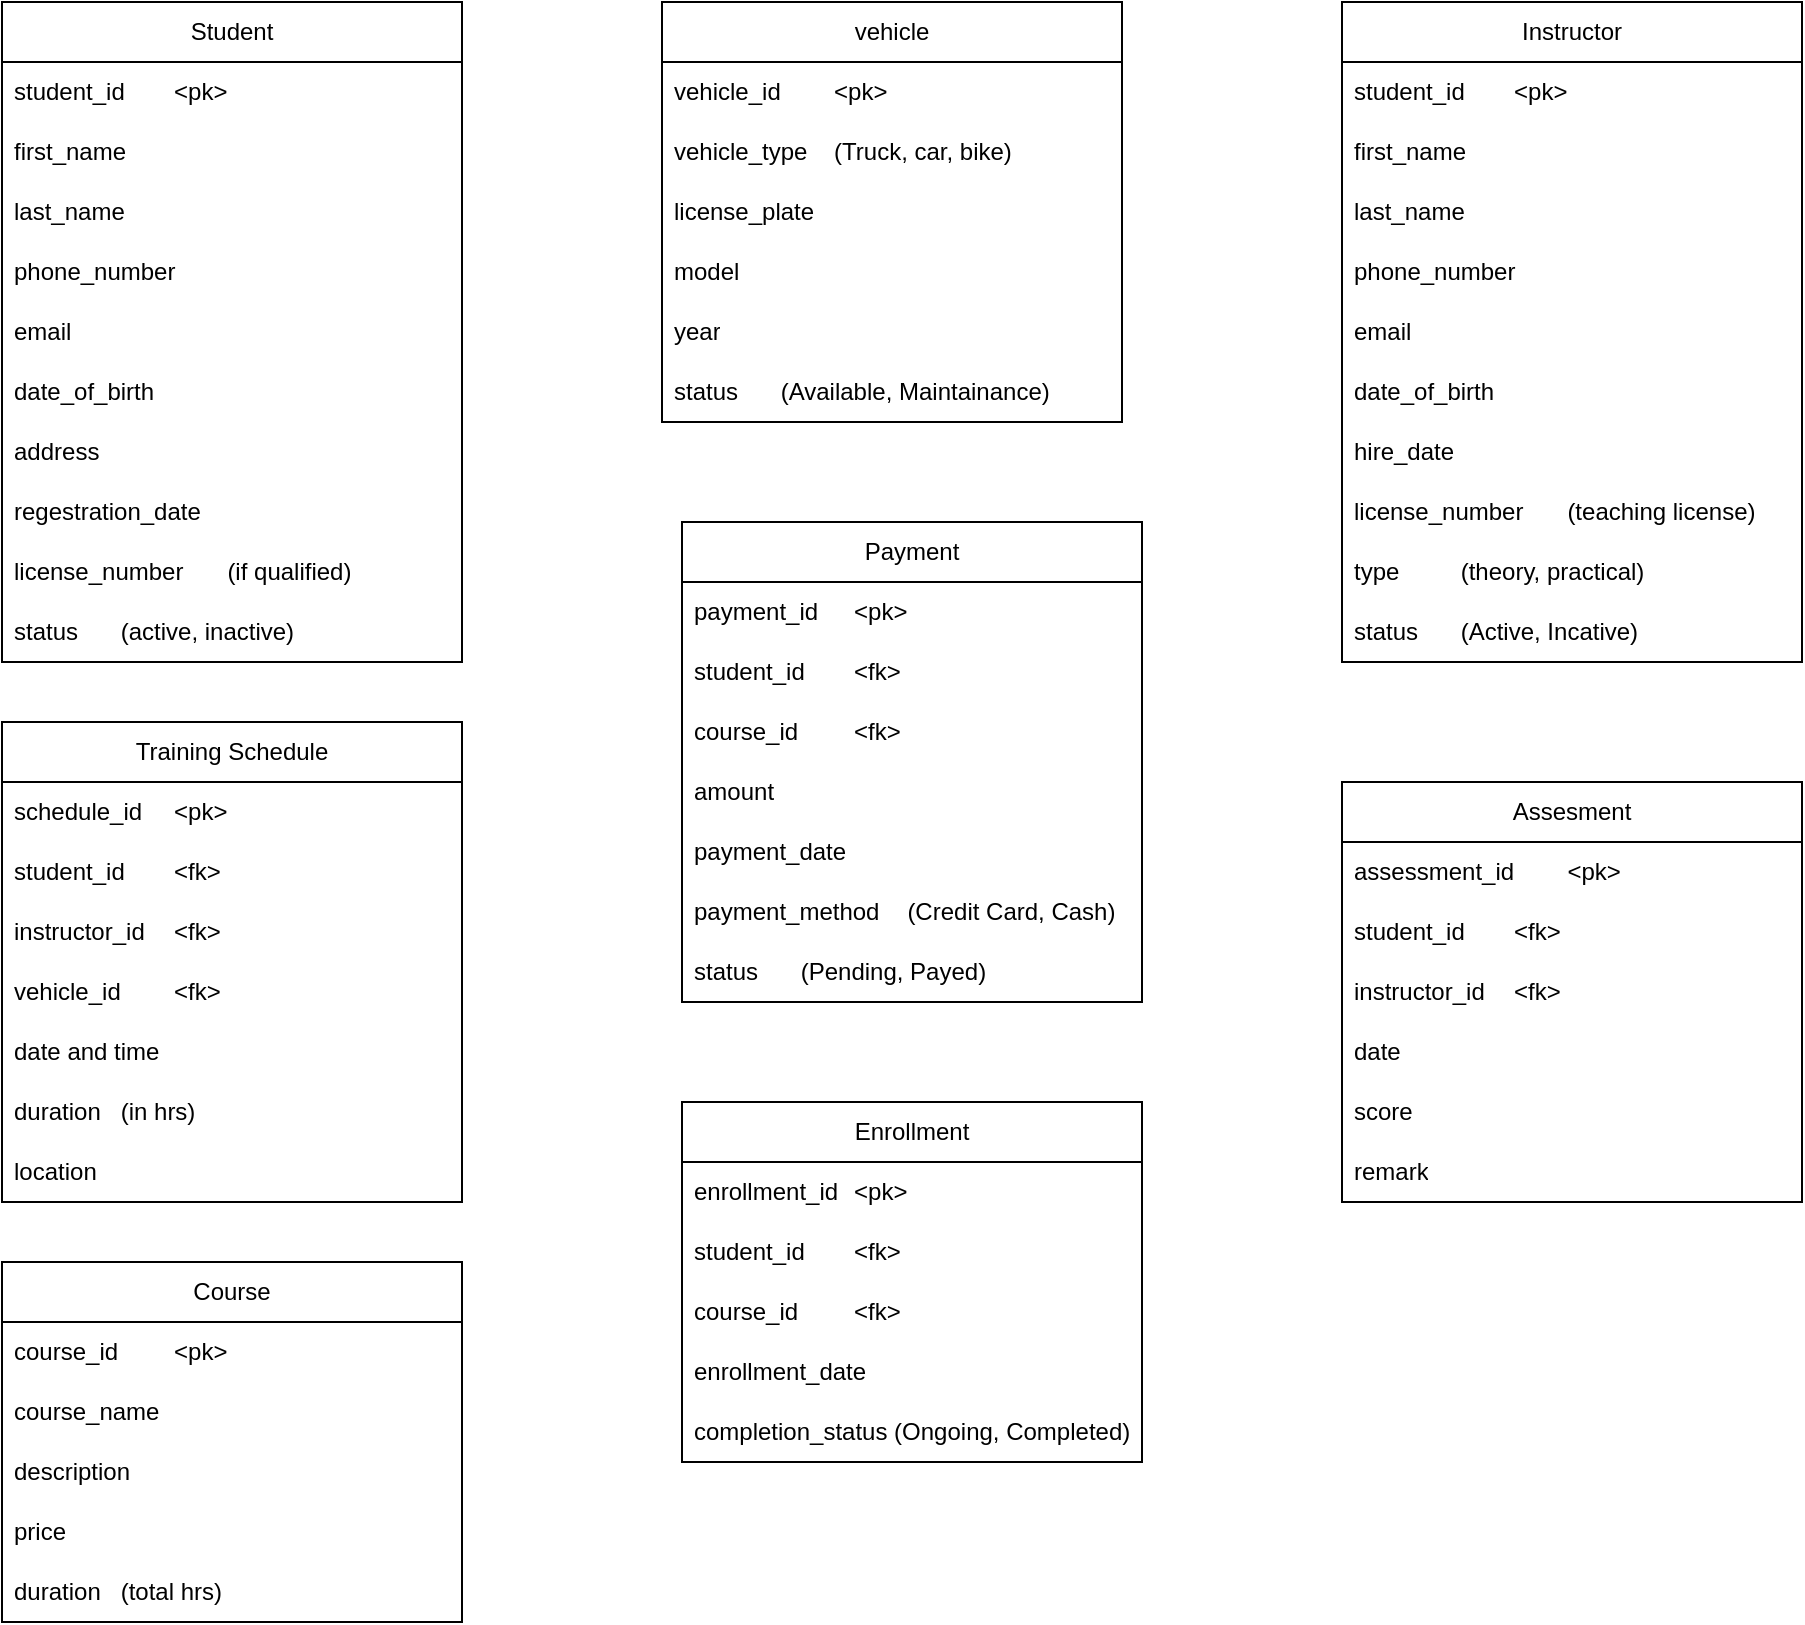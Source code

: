 <mxfile version="26.0.9">
  <diagram name="tables" id="MVek4F-1CkAt3rmpCspv">
    <mxGraphModel dx="1338" dy="868" grid="1" gridSize="10" guides="1" tooltips="1" connect="1" arrows="1" fold="1" page="1" pageScale="1" pageWidth="1100" pageHeight="850" math="0" shadow="0">
      <root>
        <mxCell id="0" />
        <mxCell id="1" parent="0" />
        <mxCell id="ej2pdGRDs5UYd1YNjYzC-2" value="Student" style="swimlane;fontStyle=0;childLayout=stackLayout;horizontal=1;startSize=30;horizontalStack=0;resizeParent=1;resizeParentMax=0;resizeLast=0;collapsible=1;marginBottom=0;whiteSpace=wrap;html=1;" parent="1" vertex="1">
          <mxGeometry x="30" y="30" width="230" height="330" as="geometry" />
        </mxCell>
        <mxCell id="ej2pdGRDs5UYd1YNjYzC-3" value="student_id&lt;span style=&quot;white-space: pre;&quot;&gt;&#x9;&lt;/span&gt;&amp;lt;pk&amp;gt;" style="text;strokeColor=none;fillColor=none;align=left;verticalAlign=middle;spacingLeft=4;spacingRight=4;overflow=hidden;points=[[0,0.5],[1,0.5]];portConstraint=eastwest;rotatable=0;whiteSpace=wrap;html=1;" parent="ej2pdGRDs5UYd1YNjYzC-2" vertex="1">
          <mxGeometry y="30" width="230" height="30" as="geometry" />
        </mxCell>
        <mxCell id="ej2pdGRDs5UYd1YNjYzC-4" value="first_name" style="text;strokeColor=none;fillColor=none;align=left;verticalAlign=middle;spacingLeft=4;spacingRight=4;overflow=hidden;points=[[0,0.5],[1,0.5]];portConstraint=eastwest;rotatable=0;whiteSpace=wrap;html=1;" parent="ej2pdGRDs5UYd1YNjYzC-2" vertex="1">
          <mxGeometry y="60" width="230" height="30" as="geometry" />
        </mxCell>
        <mxCell id="ej2pdGRDs5UYd1YNjYzC-8" value="last_name" style="text;strokeColor=none;fillColor=none;align=left;verticalAlign=middle;spacingLeft=4;spacingRight=4;overflow=hidden;points=[[0,0.5],[1,0.5]];portConstraint=eastwest;rotatable=0;whiteSpace=wrap;html=1;" parent="ej2pdGRDs5UYd1YNjYzC-2" vertex="1">
          <mxGeometry y="90" width="230" height="30" as="geometry" />
        </mxCell>
        <mxCell id="ej2pdGRDs5UYd1YNjYzC-11" value="phone_number" style="text;strokeColor=none;fillColor=none;align=left;verticalAlign=middle;spacingLeft=4;spacingRight=4;overflow=hidden;points=[[0,0.5],[1,0.5]];portConstraint=eastwest;rotatable=0;whiteSpace=wrap;html=1;" parent="ej2pdGRDs5UYd1YNjYzC-2" vertex="1">
          <mxGeometry y="120" width="230" height="30" as="geometry" />
        </mxCell>
        <mxCell id="ej2pdGRDs5UYd1YNjYzC-9" value="email" style="text;strokeColor=none;fillColor=none;align=left;verticalAlign=middle;spacingLeft=4;spacingRight=4;overflow=hidden;points=[[0,0.5],[1,0.5]];portConstraint=eastwest;rotatable=0;whiteSpace=wrap;html=1;" parent="ej2pdGRDs5UYd1YNjYzC-2" vertex="1">
          <mxGeometry y="150" width="230" height="30" as="geometry" />
        </mxCell>
        <mxCell id="ej2pdGRDs5UYd1YNjYzC-10" value="date_of_birth" style="text;strokeColor=none;fillColor=none;align=left;verticalAlign=middle;spacingLeft=4;spacingRight=4;overflow=hidden;points=[[0,0.5],[1,0.5]];portConstraint=eastwest;rotatable=0;whiteSpace=wrap;html=1;" parent="ej2pdGRDs5UYd1YNjYzC-2" vertex="1">
          <mxGeometry y="180" width="230" height="30" as="geometry" />
        </mxCell>
        <mxCell id="ej2pdGRDs5UYd1YNjYzC-5" value="address" style="text;strokeColor=none;fillColor=none;align=left;verticalAlign=middle;spacingLeft=4;spacingRight=4;overflow=hidden;points=[[0,0.5],[1,0.5]];portConstraint=eastwest;rotatable=0;whiteSpace=wrap;html=1;" parent="ej2pdGRDs5UYd1YNjYzC-2" vertex="1">
          <mxGeometry y="210" width="230" height="30" as="geometry" />
        </mxCell>
        <mxCell id="ej2pdGRDs5UYd1YNjYzC-7" value="regestration_date" style="text;strokeColor=none;fillColor=none;align=left;verticalAlign=middle;spacingLeft=4;spacingRight=4;overflow=hidden;points=[[0,0.5],[1,0.5]];portConstraint=eastwest;rotatable=0;whiteSpace=wrap;html=1;" parent="ej2pdGRDs5UYd1YNjYzC-2" vertex="1">
          <mxGeometry y="240" width="230" height="30" as="geometry" />
        </mxCell>
        <mxCell id="ej2pdGRDs5UYd1YNjYzC-6" value="license_number&lt;span style=&quot;white-space: pre;&quot;&gt;&#x9;&lt;/span&gt;(if qualified)" style="text;strokeColor=none;fillColor=none;align=left;verticalAlign=middle;spacingLeft=4;spacingRight=4;overflow=hidden;points=[[0,0.5],[1,0.5]];portConstraint=eastwest;rotatable=0;whiteSpace=wrap;html=1;" parent="ej2pdGRDs5UYd1YNjYzC-2" vertex="1">
          <mxGeometry y="270" width="230" height="30" as="geometry" />
        </mxCell>
        <mxCell id="ej2pdGRDs5UYd1YNjYzC-50" value="status&lt;span style=&quot;white-space: pre;&quot;&gt;&#x9;&lt;/span&gt;(active, inactive)" style="text;strokeColor=none;fillColor=none;align=left;verticalAlign=middle;spacingLeft=4;spacingRight=4;overflow=hidden;points=[[0,0.5],[1,0.5]];portConstraint=eastwest;rotatable=0;whiteSpace=wrap;html=1;" parent="ej2pdGRDs5UYd1YNjYzC-2" vertex="1">
          <mxGeometry y="300" width="230" height="30" as="geometry" />
        </mxCell>
        <mxCell id="ej2pdGRDs5UYd1YNjYzC-12" value="vehicle" style="swimlane;fontStyle=0;childLayout=stackLayout;horizontal=1;startSize=30;horizontalStack=0;resizeParent=1;resizeParentMax=0;resizeLast=0;collapsible=1;marginBottom=0;whiteSpace=wrap;html=1;" parent="1" vertex="1">
          <mxGeometry x="360" y="30" width="230" height="210" as="geometry" />
        </mxCell>
        <mxCell id="ej2pdGRDs5UYd1YNjYzC-13" value="vehicle_id&lt;span style=&quot;white-space: pre;&quot;&gt;&#x9;&lt;/span&gt;&amp;lt;pk&amp;gt;" style="text;strokeColor=none;fillColor=none;align=left;verticalAlign=middle;spacingLeft=4;spacingRight=4;overflow=hidden;points=[[0,0.5],[1,0.5]];portConstraint=eastwest;rotatable=0;whiteSpace=wrap;html=1;" parent="ej2pdGRDs5UYd1YNjYzC-12" vertex="1">
          <mxGeometry y="30" width="230" height="30" as="geometry" />
        </mxCell>
        <mxCell id="ej2pdGRDs5UYd1YNjYzC-14" value="vehicle_type&lt;span style=&quot;white-space: pre;&quot;&gt;&#x9;&lt;/span&gt;(Truck, car, bike)" style="text;strokeColor=none;fillColor=none;align=left;verticalAlign=middle;spacingLeft=4;spacingRight=4;overflow=hidden;points=[[0,0.5],[1,0.5]];portConstraint=eastwest;rotatable=0;whiteSpace=wrap;html=1;" parent="ej2pdGRDs5UYd1YNjYzC-12" vertex="1">
          <mxGeometry y="60" width="230" height="30" as="geometry" />
        </mxCell>
        <mxCell id="ej2pdGRDs5UYd1YNjYzC-15" value="license_plate" style="text;strokeColor=none;fillColor=none;align=left;verticalAlign=middle;spacingLeft=4;spacingRight=4;overflow=hidden;points=[[0,0.5],[1,0.5]];portConstraint=eastwest;rotatable=0;whiteSpace=wrap;html=1;" parent="ej2pdGRDs5UYd1YNjYzC-12" vertex="1">
          <mxGeometry y="90" width="230" height="30" as="geometry" />
        </mxCell>
        <mxCell id="ej2pdGRDs5UYd1YNjYzC-16" value="model" style="text;strokeColor=none;fillColor=none;align=left;verticalAlign=middle;spacingLeft=4;spacingRight=4;overflow=hidden;points=[[0,0.5],[1,0.5]];portConstraint=eastwest;rotatable=0;whiteSpace=wrap;html=1;" parent="ej2pdGRDs5UYd1YNjYzC-12" vertex="1">
          <mxGeometry y="120" width="230" height="30" as="geometry" />
        </mxCell>
        <mxCell id="ej2pdGRDs5UYd1YNjYzC-18" value="year" style="text;strokeColor=none;fillColor=none;align=left;verticalAlign=middle;spacingLeft=4;spacingRight=4;overflow=hidden;points=[[0,0.5],[1,0.5]];portConstraint=eastwest;rotatable=0;whiteSpace=wrap;html=1;" parent="ej2pdGRDs5UYd1YNjYzC-12" vertex="1">
          <mxGeometry y="150" width="230" height="30" as="geometry" />
        </mxCell>
        <mxCell id="ej2pdGRDs5UYd1YNjYzC-17" value="status&lt;span style=&quot;white-space: pre;&quot;&gt;&#x9;&lt;/span&gt;(Available, Maintainance)" style="text;strokeColor=none;fillColor=none;align=left;verticalAlign=middle;spacingLeft=4;spacingRight=4;overflow=hidden;points=[[0,0.5],[1,0.5]];portConstraint=eastwest;rotatable=0;whiteSpace=wrap;html=1;" parent="ej2pdGRDs5UYd1YNjYzC-12" vertex="1">
          <mxGeometry y="180" width="230" height="30" as="geometry" />
        </mxCell>
        <mxCell id="ej2pdGRDs5UYd1YNjYzC-22" value="Instructor" style="swimlane;fontStyle=0;childLayout=stackLayout;horizontal=1;startSize=30;horizontalStack=0;resizeParent=1;resizeParentMax=0;resizeLast=0;collapsible=1;marginBottom=0;whiteSpace=wrap;html=1;" parent="1" vertex="1">
          <mxGeometry x="700" y="30" width="230" height="330" as="geometry" />
        </mxCell>
        <mxCell id="ej2pdGRDs5UYd1YNjYzC-23" value="student_id&lt;span style=&quot;white-space: pre;&quot;&gt;&#x9;&lt;/span&gt;&amp;lt;pk&amp;gt;" style="text;strokeColor=none;fillColor=none;align=left;verticalAlign=middle;spacingLeft=4;spacingRight=4;overflow=hidden;points=[[0,0.5],[1,0.5]];portConstraint=eastwest;rotatable=0;whiteSpace=wrap;html=1;" parent="ej2pdGRDs5UYd1YNjYzC-22" vertex="1">
          <mxGeometry y="30" width="230" height="30" as="geometry" />
        </mxCell>
        <mxCell id="ej2pdGRDs5UYd1YNjYzC-24" value="first_name" style="text;strokeColor=none;fillColor=none;align=left;verticalAlign=middle;spacingLeft=4;spacingRight=4;overflow=hidden;points=[[0,0.5],[1,0.5]];portConstraint=eastwest;rotatable=0;whiteSpace=wrap;html=1;" parent="ej2pdGRDs5UYd1YNjYzC-22" vertex="1">
          <mxGeometry y="60" width="230" height="30" as="geometry" />
        </mxCell>
        <mxCell id="ej2pdGRDs5UYd1YNjYzC-25" value="last_name" style="text;strokeColor=none;fillColor=none;align=left;verticalAlign=middle;spacingLeft=4;spacingRight=4;overflow=hidden;points=[[0,0.5],[1,0.5]];portConstraint=eastwest;rotatable=0;whiteSpace=wrap;html=1;" parent="ej2pdGRDs5UYd1YNjYzC-22" vertex="1">
          <mxGeometry y="90" width="230" height="30" as="geometry" />
        </mxCell>
        <mxCell id="ej2pdGRDs5UYd1YNjYzC-26" value="phone_number" style="text;strokeColor=none;fillColor=none;align=left;verticalAlign=middle;spacingLeft=4;spacingRight=4;overflow=hidden;points=[[0,0.5],[1,0.5]];portConstraint=eastwest;rotatable=0;whiteSpace=wrap;html=1;" parent="ej2pdGRDs5UYd1YNjYzC-22" vertex="1">
          <mxGeometry y="120" width="230" height="30" as="geometry" />
        </mxCell>
        <mxCell id="ej2pdGRDs5UYd1YNjYzC-27" value="email" style="text;strokeColor=none;fillColor=none;align=left;verticalAlign=middle;spacingLeft=4;spacingRight=4;overflow=hidden;points=[[0,0.5],[1,0.5]];portConstraint=eastwest;rotatable=0;whiteSpace=wrap;html=1;" parent="ej2pdGRDs5UYd1YNjYzC-22" vertex="1">
          <mxGeometry y="150" width="230" height="30" as="geometry" />
        </mxCell>
        <mxCell id="ej2pdGRDs5UYd1YNjYzC-28" value="date_of_birth" style="text;strokeColor=none;fillColor=none;align=left;verticalAlign=middle;spacingLeft=4;spacingRight=4;overflow=hidden;points=[[0,0.5],[1,0.5]];portConstraint=eastwest;rotatable=0;whiteSpace=wrap;html=1;" parent="ej2pdGRDs5UYd1YNjYzC-22" vertex="1">
          <mxGeometry y="180" width="230" height="30" as="geometry" />
        </mxCell>
        <mxCell id="ej2pdGRDs5UYd1YNjYzC-29" value="hire_date" style="text;strokeColor=none;fillColor=none;align=left;verticalAlign=middle;spacingLeft=4;spacingRight=4;overflow=hidden;points=[[0,0.5],[1,0.5]];portConstraint=eastwest;rotatable=0;whiteSpace=wrap;html=1;" parent="ej2pdGRDs5UYd1YNjYzC-22" vertex="1">
          <mxGeometry y="210" width="230" height="30" as="geometry" />
        </mxCell>
        <mxCell id="ej2pdGRDs5UYd1YNjYzC-31" value="license_number&lt;span style=&quot;white-space: pre;&quot;&gt;&#x9;&lt;/span&gt;(teaching license)" style="text;strokeColor=none;fillColor=none;align=left;verticalAlign=middle;spacingLeft=4;spacingRight=4;overflow=hidden;points=[[0,0.5],[1,0.5]];portConstraint=eastwest;rotatable=0;whiteSpace=wrap;html=1;" parent="ej2pdGRDs5UYd1YNjYzC-22" vertex="1">
          <mxGeometry y="240" width="230" height="30" as="geometry" />
        </mxCell>
        <mxCell id="ej2pdGRDs5UYd1YNjYzC-42" value="type&lt;span style=&quot;white-space: pre;&quot;&gt;&#x9;&lt;/span&gt;&lt;span style=&quot;white-space: pre;&quot;&gt;&#x9;&lt;/span&gt;(theory, practical)" style="text;strokeColor=none;fillColor=none;align=left;verticalAlign=middle;spacingLeft=4;spacingRight=4;overflow=hidden;points=[[0,0.5],[1,0.5]];portConstraint=eastwest;rotatable=0;whiteSpace=wrap;html=1;" parent="ej2pdGRDs5UYd1YNjYzC-22" vertex="1">
          <mxGeometry y="270" width="230" height="30" as="geometry" />
        </mxCell>
        <mxCell id="ej2pdGRDs5UYd1YNjYzC-30" value="status&lt;span style=&quot;white-space: pre;&quot;&gt;&#x9;&lt;/span&gt;(Active, Incative)" style="text;strokeColor=none;fillColor=none;align=left;verticalAlign=middle;spacingLeft=4;spacingRight=4;overflow=hidden;points=[[0,0.5],[1,0.5]];portConstraint=eastwest;rotatable=0;whiteSpace=wrap;html=1;" parent="ej2pdGRDs5UYd1YNjYzC-22" vertex="1">
          <mxGeometry y="300" width="230" height="30" as="geometry" />
        </mxCell>
        <mxCell id="ej2pdGRDs5UYd1YNjYzC-32" value="Training Schedule" style="swimlane;fontStyle=0;childLayout=stackLayout;horizontal=1;startSize=30;horizontalStack=0;resizeParent=1;resizeParentMax=0;resizeLast=0;collapsible=1;marginBottom=0;whiteSpace=wrap;html=1;" parent="1" vertex="1">
          <mxGeometry x="30" y="390" width="230" height="240" as="geometry" />
        </mxCell>
        <mxCell id="ej2pdGRDs5UYd1YNjYzC-33" value="schedule_id&lt;span style=&quot;white-space: pre;&quot;&gt;&#x9;&lt;/span&gt;&amp;lt;pk&amp;gt;" style="text;strokeColor=none;fillColor=none;align=left;verticalAlign=middle;spacingLeft=4;spacingRight=4;overflow=hidden;points=[[0,0.5],[1,0.5]];portConstraint=eastwest;rotatable=0;whiteSpace=wrap;html=1;" parent="ej2pdGRDs5UYd1YNjYzC-32" vertex="1">
          <mxGeometry y="30" width="230" height="30" as="geometry" />
        </mxCell>
        <mxCell id="ej2pdGRDs5UYd1YNjYzC-34" value="student_id&lt;span style=&quot;white-space: pre;&quot;&gt;&#x9;&lt;/span&gt;&amp;lt;fk&amp;gt;" style="text;strokeColor=none;fillColor=none;align=left;verticalAlign=middle;spacingLeft=4;spacingRight=4;overflow=hidden;points=[[0,0.5],[1,0.5]];portConstraint=eastwest;rotatable=0;whiteSpace=wrap;html=1;" parent="ej2pdGRDs5UYd1YNjYzC-32" vertex="1">
          <mxGeometry y="60" width="230" height="30" as="geometry" />
        </mxCell>
        <mxCell id="ej2pdGRDs5UYd1YNjYzC-35" value="instructor_id&lt;span style=&quot;white-space: pre;&quot;&gt;&#x9;&lt;/span&gt;&amp;lt;fk&amp;gt;" style="text;strokeColor=none;fillColor=none;align=left;verticalAlign=middle;spacingLeft=4;spacingRight=4;overflow=hidden;points=[[0,0.5],[1,0.5]];portConstraint=eastwest;rotatable=0;whiteSpace=wrap;html=1;" parent="ej2pdGRDs5UYd1YNjYzC-32" vertex="1">
          <mxGeometry y="90" width="230" height="30" as="geometry" />
        </mxCell>
        <mxCell id="ej2pdGRDs5UYd1YNjYzC-36" value="vehicle_id&lt;span style=&quot;white-space: pre;&quot;&gt;&#x9;&lt;/span&gt;&amp;lt;fk&amp;gt;" style="text;strokeColor=none;fillColor=none;align=left;verticalAlign=middle;spacingLeft=4;spacingRight=4;overflow=hidden;points=[[0,0.5],[1,0.5]];portConstraint=eastwest;rotatable=0;whiteSpace=wrap;html=1;" parent="ej2pdGRDs5UYd1YNjYzC-32" vertex="1">
          <mxGeometry y="120" width="230" height="30" as="geometry" />
        </mxCell>
        <mxCell id="ej2pdGRDs5UYd1YNjYzC-37" value="date and time" style="text;strokeColor=none;fillColor=none;align=left;verticalAlign=middle;spacingLeft=4;spacingRight=4;overflow=hidden;points=[[0,0.5],[1,0.5]];portConstraint=eastwest;rotatable=0;whiteSpace=wrap;html=1;" parent="ej2pdGRDs5UYd1YNjYzC-32" vertex="1">
          <mxGeometry y="150" width="230" height="30" as="geometry" />
        </mxCell>
        <mxCell id="ej2pdGRDs5UYd1YNjYzC-38" value="duration &lt;span style=&quot;white-space: pre;&quot;&gt;&#x9;&lt;/span&gt;(in hrs)" style="text;strokeColor=none;fillColor=none;align=left;verticalAlign=middle;spacingLeft=4;spacingRight=4;overflow=hidden;points=[[0,0.5],[1,0.5]];portConstraint=eastwest;rotatable=0;whiteSpace=wrap;html=1;" parent="ej2pdGRDs5UYd1YNjYzC-32" vertex="1">
          <mxGeometry y="180" width="230" height="30" as="geometry" />
        </mxCell>
        <mxCell id="ej2pdGRDs5UYd1YNjYzC-39" value="location" style="text;strokeColor=none;fillColor=none;align=left;verticalAlign=middle;spacingLeft=4;spacingRight=4;overflow=hidden;points=[[0,0.5],[1,0.5]];portConstraint=eastwest;rotatable=0;whiteSpace=wrap;html=1;" parent="ej2pdGRDs5UYd1YNjYzC-32" vertex="1">
          <mxGeometry y="210" width="230" height="30" as="geometry" />
        </mxCell>
        <mxCell id="ej2pdGRDs5UYd1YNjYzC-43" value="Payment" style="swimlane;fontStyle=0;childLayout=stackLayout;horizontal=1;startSize=30;horizontalStack=0;resizeParent=1;resizeParentMax=0;resizeLast=0;collapsible=1;marginBottom=0;whiteSpace=wrap;html=1;" parent="1" vertex="1">
          <mxGeometry x="370" y="290" width="230" height="240" as="geometry" />
        </mxCell>
        <mxCell id="ej2pdGRDs5UYd1YNjYzC-44" value="payment_id&lt;span style=&quot;white-space: pre;&quot;&gt;&#x9;&lt;/span&gt;&amp;lt;pk&amp;gt;" style="text;strokeColor=none;fillColor=none;align=left;verticalAlign=middle;spacingLeft=4;spacingRight=4;overflow=hidden;points=[[0,0.5],[1,0.5]];portConstraint=eastwest;rotatable=0;whiteSpace=wrap;html=1;" parent="ej2pdGRDs5UYd1YNjYzC-43" vertex="1">
          <mxGeometry y="30" width="230" height="30" as="geometry" />
        </mxCell>
        <mxCell id="ej2pdGRDs5UYd1YNjYzC-45" value="student_id&lt;span style=&quot;white-space: pre;&quot;&gt;&#x9;&lt;/span&gt;&amp;lt;fk&amp;gt;" style="text;strokeColor=none;fillColor=none;align=left;verticalAlign=middle;spacingLeft=4;spacingRight=4;overflow=hidden;points=[[0,0.5],[1,0.5]];portConstraint=eastwest;rotatable=0;whiteSpace=wrap;html=1;" parent="ej2pdGRDs5UYd1YNjYzC-43" vertex="1">
          <mxGeometry y="60" width="230" height="30" as="geometry" />
        </mxCell>
        <mxCell id="ej2pdGRDs5UYd1YNjYzC-60" value="course_id&lt;span style=&quot;white-space: pre;&quot;&gt;&#x9;&lt;/span&gt;&amp;lt;fk&amp;gt;" style="text;strokeColor=none;fillColor=none;align=left;verticalAlign=middle;spacingLeft=4;spacingRight=4;overflow=hidden;points=[[0,0.5],[1,0.5]];portConstraint=eastwest;rotatable=0;whiteSpace=wrap;html=1;" parent="ej2pdGRDs5UYd1YNjYzC-43" vertex="1">
          <mxGeometry y="90" width="230" height="30" as="geometry" />
        </mxCell>
        <mxCell id="ej2pdGRDs5UYd1YNjYzC-46" value="amount" style="text;strokeColor=none;fillColor=none;align=left;verticalAlign=middle;spacingLeft=4;spacingRight=4;overflow=hidden;points=[[0,0.5],[1,0.5]];portConstraint=eastwest;rotatable=0;whiteSpace=wrap;html=1;" parent="ej2pdGRDs5UYd1YNjYzC-43" vertex="1">
          <mxGeometry y="120" width="230" height="30" as="geometry" />
        </mxCell>
        <mxCell id="ej2pdGRDs5UYd1YNjYzC-47" value="payment_date" style="text;strokeColor=none;fillColor=none;align=left;verticalAlign=middle;spacingLeft=4;spacingRight=4;overflow=hidden;points=[[0,0.5],[1,0.5]];portConstraint=eastwest;rotatable=0;whiteSpace=wrap;html=1;" parent="ej2pdGRDs5UYd1YNjYzC-43" vertex="1">
          <mxGeometry y="150" width="230" height="30" as="geometry" />
        </mxCell>
        <mxCell id="ej2pdGRDs5UYd1YNjYzC-48" value="payment_method&lt;span style=&quot;white-space: pre;&quot;&gt;&#x9;&lt;/span&gt;(Credit Card, Cash)" style="text;strokeColor=none;fillColor=none;align=left;verticalAlign=middle;spacingLeft=4;spacingRight=4;overflow=hidden;points=[[0,0.5],[1,0.5]];portConstraint=eastwest;rotatable=0;whiteSpace=wrap;html=1;" parent="ej2pdGRDs5UYd1YNjYzC-43" vertex="1">
          <mxGeometry y="180" width="230" height="30" as="geometry" />
        </mxCell>
        <mxCell id="ej2pdGRDs5UYd1YNjYzC-49" value="status&lt;span style=&quot;white-space: pre;&quot;&gt;&#x9;&lt;/span&gt;(Pending, Payed)" style="text;strokeColor=none;fillColor=none;align=left;verticalAlign=middle;spacingLeft=4;spacingRight=4;overflow=hidden;points=[[0,0.5],[1,0.5]];portConstraint=eastwest;rotatable=0;whiteSpace=wrap;html=1;" parent="ej2pdGRDs5UYd1YNjYzC-43" vertex="1">
          <mxGeometry y="210" width="230" height="30" as="geometry" />
        </mxCell>
        <mxCell id="ej2pdGRDs5UYd1YNjYzC-52" value="Course" style="swimlane;fontStyle=0;childLayout=stackLayout;horizontal=1;startSize=30;horizontalStack=0;resizeParent=1;resizeParentMax=0;resizeLast=0;collapsible=1;marginBottom=0;whiteSpace=wrap;html=1;" parent="1" vertex="1">
          <mxGeometry x="30" y="660" width="230" height="180" as="geometry" />
        </mxCell>
        <mxCell id="ej2pdGRDs5UYd1YNjYzC-53" value="course_id&lt;span style=&quot;white-space: pre;&quot;&gt;&#x9;&lt;/span&gt;&amp;lt;pk&amp;gt;" style="text;strokeColor=none;fillColor=none;align=left;verticalAlign=middle;spacingLeft=4;spacingRight=4;overflow=hidden;points=[[0,0.5],[1,0.5]];portConstraint=eastwest;rotatable=0;whiteSpace=wrap;html=1;" parent="ej2pdGRDs5UYd1YNjYzC-52" vertex="1">
          <mxGeometry y="30" width="230" height="30" as="geometry" />
        </mxCell>
        <mxCell id="ej2pdGRDs5UYd1YNjYzC-54" value="course_name" style="text;strokeColor=none;fillColor=none;align=left;verticalAlign=middle;spacingLeft=4;spacingRight=4;overflow=hidden;points=[[0,0.5],[1,0.5]];portConstraint=eastwest;rotatable=0;whiteSpace=wrap;html=1;" parent="ej2pdGRDs5UYd1YNjYzC-52" vertex="1">
          <mxGeometry y="60" width="230" height="30" as="geometry" />
        </mxCell>
        <mxCell id="ej2pdGRDs5UYd1YNjYzC-55" value="description" style="text;strokeColor=none;fillColor=none;align=left;verticalAlign=middle;spacingLeft=4;spacingRight=4;overflow=hidden;points=[[0,0.5],[1,0.5]];portConstraint=eastwest;rotatable=0;whiteSpace=wrap;html=1;" parent="ej2pdGRDs5UYd1YNjYzC-52" vertex="1">
          <mxGeometry y="90" width="230" height="30" as="geometry" />
        </mxCell>
        <mxCell id="ej2pdGRDs5UYd1YNjYzC-56" value="price" style="text;strokeColor=none;fillColor=none;align=left;verticalAlign=middle;spacingLeft=4;spacingRight=4;overflow=hidden;points=[[0,0.5],[1,0.5]];portConstraint=eastwest;rotatable=0;whiteSpace=wrap;html=1;" parent="ej2pdGRDs5UYd1YNjYzC-52" vertex="1">
          <mxGeometry y="120" width="230" height="30" as="geometry" />
        </mxCell>
        <mxCell id="ej2pdGRDs5UYd1YNjYzC-58" value="duration &lt;span style=&quot;white-space: pre;&quot;&gt;&#x9;&lt;/span&gt;(total hrs)" style="text;strokeColor=none;fillColor=none;align=left;verticalAlign=middle;spacingLeft=4;spacingRight=4;overflow=hidden;points=[[0,0.5],[1,0.5]];portConstraint=eastwest;rotatable=0;whiteSpace=wrap;html=1;" parent="ej2pdGRDs5UYd1YNjYzC-52" vertex="1">
          <mxGeometry y="150" width="230" height="30" as="geometry" />
        </mxCell>
        <mxCell id="ej2pdGRDs5UYd1YNjYzC-61" value="Enrollment" style="swimlane;fontStyle=0;childLayout=stackLayout;horizontal=1;startSize=30;horizontalStack=0;resizeParent=1;resizeParentMax=0;resizeLast=0;collapsible=1;marginBottom=0;whiteSpace=wrap;html=1;" parent="1" vertex="1">
          <mxGeometry x="370" y="580" width="230" height="180" as="geometry" />
        </mxCell>
        <mxCell id="ej2pdGRDs5UYd1YNjYzC-62" value="enrollment_id&lt;span style=&quot;white-space: pre;&quot;&gt;&#x9;&lt;/span&gt;&amp;lt;pk&amp;gt;" style="text;strokeColor=none;fillColor=none;align=left;verticalAlign=middle;spacingLeft=4;spacingRight=4;overflow=hidden;points=[[0,0.5],[1,0.5]];portConstraint=eastwest;rotatable=0;whiteSpace=wrap;html=1;" parent="ej2pdGRDs5UYd1YNjYzC-61" vertex="1">
          <mxGeometry y="30" width="230" height="30" as="geometry" />
        </mxCell>
        <mxCell id="ej2pdGRDs5UYd1YNjYzC-63" value="student_id&lt;span style=&quot;white-space: pre;&quot;&gt;&#x9;&lt;/span&gt;&amp;lt;fk&amp;gt;" style="text;strokeColor=none;fillColor=none;align=left;verticalAlign=middle;spacingLeft=4;spacingRight=4;overflow=hidden;points=[[0,0.5],[1,0.5]];portConstraint=eastwest;rotatable=0;whiteSpace=wrap;html=1;" parent="ej2pdGRDs5UYd1YNjYzC-61" vertex="1">
          <mxGeometry y="60" width="230" height="30" as="geometry" />
        </mxCell>
        <mxCell id="ej2pdGRDs5UYd1YNjYzC-64" value="course_id&lt;span style=&quot;white-space: pre;&quot;&gt;&#x9;&lt;/span&gt;&amp;lt;fk&amp;gt;" style="text;strokeColor=none;fillColor=none;align=left;verticalAlign=middle;spacingLeft=4;spacingRight=4;overflow=hidden;points=[[0,0.5],[1,0.5]];portConstraint=eastwest;rotatable=0;whiteSpace=wrap;html=1;" parent="ej2pdGRDs5UYd1YNjYzC-61" vertex="1">
          <mxGeometry y="90" width="230" height="30" as="geometry" />
        </mxCell>
        <mxCell id="ej2pdGRDs5UYd1YNjYzC-65" value="enrollment_date" style="text;strokeColor=none;fillColor=none;align=left;verticalAlign=middle;spacingLeft=4;spacingRight=4;overflow=hidden;points=[[0,0.5],[1,0.5]];portConstraint=eastwest;rotatable=0;whiteSpace=wrap;html=1;" parent="ej2pdGRDs5UYd1YNjYzC-61" vertex="1">
          <mxGeometry y="120" width="230" height="30" as="geometry" />
        </mxCell>
        <mxCell id="ej2pdGRDs5UYd1YNjYzC-66" value="completion_status (Ongoing, Completed)" style="text;strokeColor=none;fillColor=none;align=left;verticalAlign=middle;spacingLeft=4;spacingRight=4;overflow=hidden;points=[[0,0.5],[1,0.5]];portConstraint=eastwest;rotatable=0;whiteSpace=wrap;html=1;" parent="ej2pdGRDs5UYd1YNjYzC-61" vertex="1">
          <mxGeometry y="150" width="230" height="30" as="geometry" />
        </mxCell>
        <mxCell id="ej2pdGRDs5UYd1YNjYzC-69" value="Assesment" style="swimlane;fontStyle=0;childLayout=stackLayout;horizontal=1;startSize=30;horizontalStack=0;resizeParent=1;resizeParentMax=0;resizeLast=0;collapsible=1;marginBottom=0;whiteSpace=wrap;html=1;" parent="1" vertex="1">
          <mxGeometry x="700" y="420" width="230" height="210" as="geometry" />
        </mxCell>
        <mxCell id="ej2pdGRDs5UYd1YNjYzC-70" value="assessment_id&lt;span style=&quot;white-space: pre;&quot;&gt;&#x9;&lt;/span&gt;&amp;lt;pk&amp;gt;" style="text;strokeColor=none;fillColor=none;align=left;verticalAlign=middle;spacingLeft=4;spacingRight=4;overflow=hidden;points=[[0,0.5],[1,0.5]];portConstraint=eastwest;rotatable=0;whiteSpace=wrap;html=1;" parent="ej2pdGRDs5UYd1YNjYzC-69" vertex="1">
          <mxGeometry y="30" width="230" height="30" as="geometry" />
        </mxCell>
        <mxCell id="ej2pdGRDs5UYd1YNjYzC-71" value="student_id&lt;span style=&quot;white-space: pre;&quot;&gt;&#x9;&lt;/span&gt;&amp;lt;fk&amp;gt;" style="text;strokeColor=none;fillColor=none;align=left;verticalAlign=middle;spacingLeft=4;spacingRight=4;overflow=hidden;points=[[0,0.5],[1,0.5]];portConstraint=eastwest;rotatable=0;whiteSpace=wrap;html=1;" parent="ej2pdGRDs5UYd1YNjYzC-69" vertex="1">
          <mxGeometry y="60" width="230" height="30" as="geometry" />
        </mxCell>
        <mxCell id="ej2pdGRDs5UYd1YNjYzC-72" value="instructor_id&lt;span style=&quot;white-space: pre;&quot;&gt;&#x9;&lt;/span&gt;&amp;lt;fk&amp;gt;" style="text;strokeColor=none;fillColor=none;align=left;verticalAlign=middle;spacingLeft=4;spacingRight=4;overflow=hidden;points=[[0,0.5],[1,0.5]];portConstraint=eastwest;rotatable=0;whiteSpace=wrap;html=1;" parent="ej2pdGRDs5UYd1YNjYzC-69" vertex="1">
          <mxGeometry y="90" width="230" height="30" as="geometry" />
        </mxCell>
        <mxCell id="ej2pdGRDs5UYd1YNjYzC-73" value="date" style="text;strokeColor=none;fillColor=none;align=left;verticalAlign=middle;spacingLeft=4;spacingRight=4;overflow=hidden;points=[[0,0.5],[1,0.5]];portConstraint=eastwest;rotatable=0;whiteSpace=wrap;html=1;" parent="ej2pdGRDs5UYd1YNjYzC-69" vertex="1">
          <mxGeometry y="120" width="230" height="30" as="geometry" />
        </mxCell>
        <mxCell id="ej2pdGRDs5UYd1YNjYzC-74" value="score" style="text;strokeColor=none;fillColor=none;align=left;verticalAlign=middle;spacingLeft=4;spacingRight=4;overflow=hidden;points=[[0,0.5],[1,0.5]];portConstraint=eastwest;rotatable=0;whiteSpace=wrap;html=1;" parent="ej2pdGRDs5UYd1YNjYzC-69" vertex="1">
          <mxGeometry y="150" width="230" height="30" as="geometry" />
        </mxCell>
        <mxCell id="ej2pdGRDs5UYd1YNjYzC-75" value="remark" style="text;strokeColor=none;fillColor=none;align=left;verticalAlign=middle;spacingLeft=4;spacingRight=4;overflow=hidden;points=[[0,0.5],[1,0.5]];portConstraint=eastwest;rotatable=0;whiteSpace=wrap;html=1;" parent="ej2pdGRDs5UYd1YNjYzC-69" vertex="1">
          <mxGeometry y="180" width="230" height="30" as="geometry" />
        </mxCell>
      </root>
    </mxGraphModel>
  </diagram>
</mxfile>
